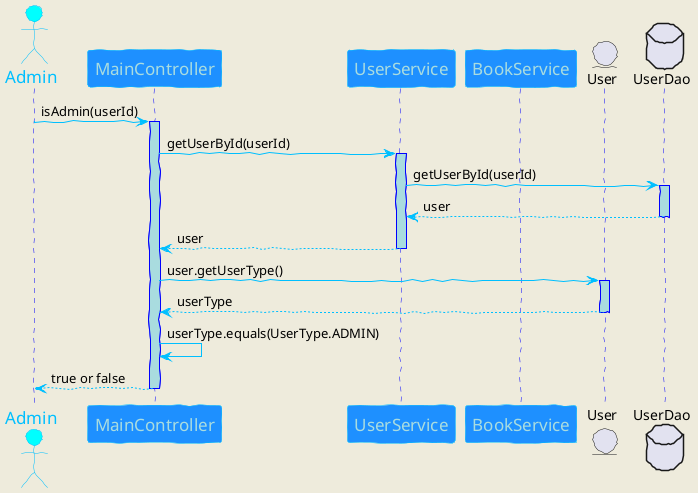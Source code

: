 @startuml

skinparam backgroundColor #EEEBDC
skinparam handwritten true

skinparam sequence {
	ArrowColor DeepSkyBlue
	ActorBorderColor DeepSkyBlue
	LifeLineBorderColor blue
	LifeLineBackgroundColor #A9DCDF
	
	ParticipantBorderColor DeepSkyBlue
	ParticipantBackgroundColor DodgerBlue
	ParticipantFontName Impact
	ParticipantFontSize 17
	ParticipantFontColor #A9DCDF
	
	ActorBackgroundColor aqua
	ActorFontColor DeepSkyBlue
	ActorFontSize 17
	ActorFontName Aapex
}

actor Admin as u
participant "MainController" as a
participant "UserService" as b
participant "BookService" as c

entity User as ad

database UserDao as d1

u -> a : isAdmin(userId)
activate a
a->b:getUserById(userId)
activate b

b->d1:getUserById(userId)
activate d1
d1-->b:user
deactivate d1

b-->a: user
deactivate b

a->ad : user.getUserType()
activate ad
ad-->a : userType
deactivate ad

a->a: userType.equals(UserType.ADMIN)

a-->u:true or false
deactivate a


@enduml
